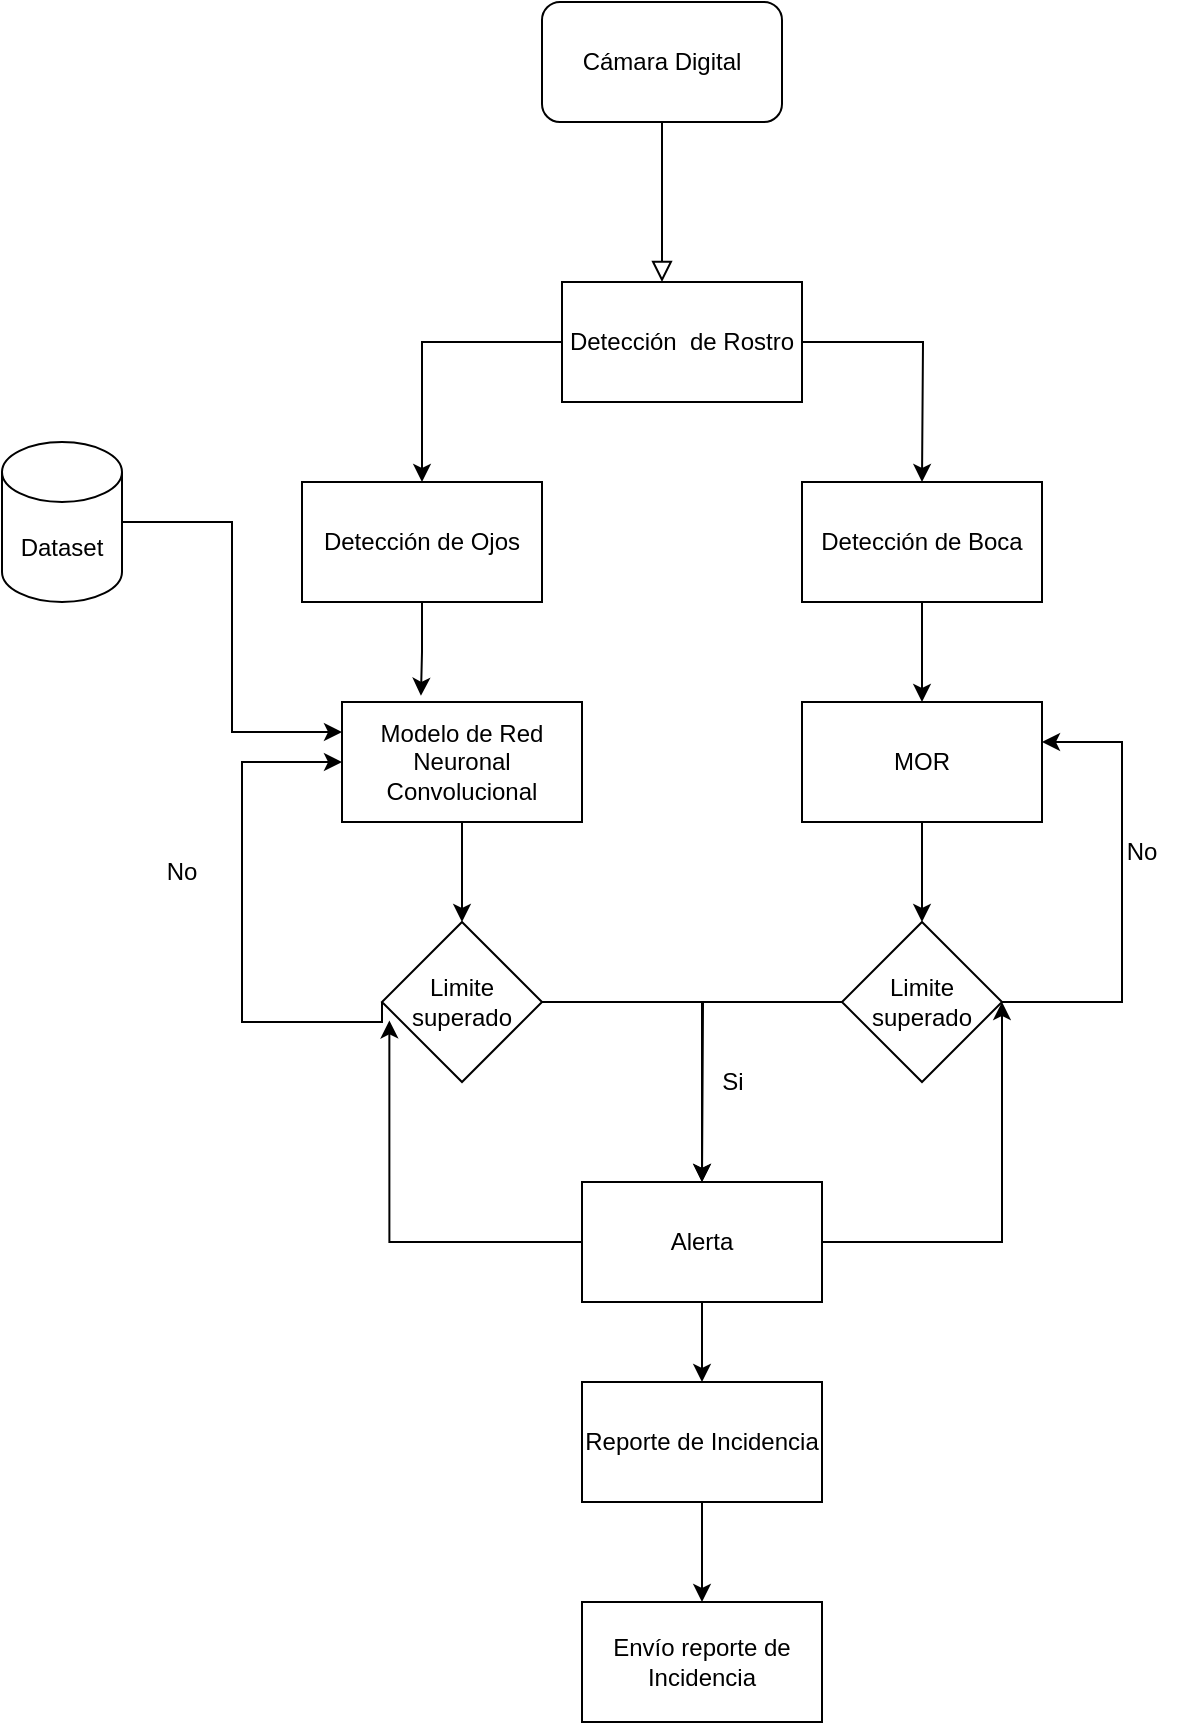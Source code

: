 <mxfile version="20.6.2" type="device"><diagram id="C5RBs43oDa-KdzZeNtuy" name="Page-1"><mxGraphModel dx="1089" dy="698" grid="1" gridSize="10" guides="1" tooltips="1" connect="1" arrows="1" fold="1" page="1" pageScale="1" pageWidth="827" pageHeight="1169" math="0" shadow="0"><root><mxCell id="WIyWlLk6GJQsqaUBKTNV-0"/><mxCell id="WIyWlLk6GJQsqaUBKTNV-1" parent="WIyWlLk6GJQsqaUBKTNV-0"/><mxCell id="WIyWlLk6GJQsqaUBKTNV-2" value="" style="rounded=0;html=1;jettySize=auto;orthogonalLoop=1;fontSize=11;endArrow=block;endFill=0;endSize=8;strokeWidth=1;shadow=0;labelBackgroundColor=none;edgeStyle=orthogonalEdgeStyle;" parent="WIyWlLk6GJQsqaUBKTNV-1" edge="1"><mxGeometry relative="1" as="geometry"><mxPoint x="490" y="120" as="sourcePoint"/><mxPoint x="490" y="200" as="targetPoint"/><Array as="points"><mxPoint x="490" y="170"/><mxPoint x="490" y="170"/></Array></mxGeometry></mxCell><mxCell id="FGGiyZa4SwnbqXumvv_o-0" value="Cámara Digital" style="rounded=1;whiteSpace=wrap;html=1;" vertex="1" parent="WIyWlLk6GJQsqaUBKTNV-1"><mxGeometry x="430" y="60" width="120" height="60" as="geometry"/></mxCell><mxCell id="FGGiyZa4SwnbqXumvv_o-13" style="edgeStyle=orthogonalEdgeStyle;rounded=0;orthogonalLoop=1;jettySize=auto;html=1;" edge="1" parent="WIyWlLk6GJQsqaUBKTNV-1" source="FGGiyZa4SwnbqXumvv_o-1"><mxGeometry relative="1" as="geometry"><mxPoint x="620" y="300" as="targetPoint"/></mxGeometry></mxCell><mxCell id="FGGiyZa4SwnbqXumvv_o-14" style="edgeStyle=orthogonalEdgeStyle;rounded=0;orthogonalLoop=1;jettySize=auto;html=1;entryX=0.5;entryY=0;entryDx=0;entryDy=0;" edge="1" parent="WIyWlLk6GJQsqaUBKTNV-1" source="FGGiyZa4SwnbqXumvv_o-1" target="FGGiyZa4SwnbqXumvv_o-2"><mxGeometry relative="1" as="geometry"><mxPoint x="370" y="290" as="targetPoint"/><Array as="points"><mxPoint x="370" y="230"/></Array></mxGeometry></mxCell><mxCell id="FGGiyZa4SwnbqXumvv_o-1" value="Detección&amp;nbsp; de Rostro" style="rounded=0;whiteSpace=wrap;html=1;" vertex="1" parent="WIyWlLk6GJQsqaUBKTNV-1"><mxGeometry x="440" y="200" width="120" height="60" as="geometry"/></mxCell><mxCell id="FGGiyZa4SwnbqXumvv_o-17" style="edgeStyle=orthogonalEdgeStyle;rounded=0;orthogonalLoop=1;jettySize=auto;html=1;entryX=0.329;entryY=-0.052;entryDx=0;entryDy=0;entryPerimeter=0;" edge="1" parent="WIyWlLk6GJQsqaUBKTNV-1" source="FGGiyZa4SwnbqXumvv_o-2" target="FGGiyZa4SwnbqXumvv_o-5"><mxGeometry relative="1" as="geometry"/></mxCell><mxCell id="FGGiyZa4SwnbqXumvv_o-2" value="Detección de Ojos" style="rounded=0;whiteSpace=wrap;html=1;" vertex="1" parent="WIyWlLk6GJQsqaUBKTNV-1"><mxGeometry x="310" y="300" width="120" height="60" as="geometry"/></mxCell><mxCell id="FGGiyZa4SwnbqXumvv_o-16" style="edgeStyle=orthogonalEdgeStyle;rounded=0;orthogonalLoop=1;jettySize=auto;html=1;entryX=0.5;entryY=0;entryDx=0;entryDy=0;" edge="1" parent="WIyWlLk6GJQsqaUBKTNV-1" source="FGGiyZa4SwnbqXumvv_o-4" target="FGGiyZa4SwnbqXumvv_o-6"><mxGeometry relative="1" as="geometry"/></mxCell><mxCell id="FGGiyZa4SwnbqXumvv_o-4" value="Detección de Boca" style="rounded=0;whiteSpace=wrap;html=1;" vertex="1" parent="WIyWlLk6GJQsqaUBKTNV-1"><mxGeometry x="560" y="300" width="120" height="60" as="geometry"/></mxCell><mxCell id="FGGiyZa4SwnbqXumvv_o-19" style="edgeStyle=orthogonalEdgeStyle;rounded=0;orthogonalLoop=1;jettySize=auto;html=1;entryX=0.5;entryY=0;entryDx=0;entryDy=0;" edge="1" parent="WIyWlLk6GJQsqaUBKTNV-1" source="FGGiyZa4SwnbqXumvv_o-5" target="FGGiyZa4SwnbqXumvv_o-8"><mxGeometry relative="1" as="geometry"/></mxCell><mxCell id="FGGiyZa4SwnbqXumvv_o-5" value="Modelo de Red Neuronal Convolucional" style="rounded=0;whiteSpace=wrap;html=1;" vertex="1" parent="WIyWlLk6GJQsqaUBKTNV-1"><mxGeometry x="330" y="410" width="120" height="60" as="geometry"/></mxCell><mxCell id="FGGiyZa4SwnbqXumvv_o-18" style="edgeStyle=orthogonalEdgeStyle;rounded=0;orthogonalLoop=1;jettySize=auto;html=1;entryX=0.5;entryY=0;entryDx=0;entryDy=0;" edge="1" parent="WIyWlLk6GJQsqaUBKTNV-1" source="FGGiyZa4SwnbqXumvv_o-6" target="FGGiyZa4SwnbqXumvv_o-7"><mxGeometry relative="1" as="geometry"/></mxCell><mxCell id="FGGiyZa4SwnbqXumvv_o-6" value="MOR" style="rounded=0;whiteSpace=wrap;html=1;" vertex="1" parent="WIyWlLk6GJQsqaUBKTNV-1"><mxGeometry x="560" y="410" width="120" height="60" as="geometry"/></mxCell><mxCell id="FGGiyZa4SwnbqXumvv_o-20" style="edgeStyle=orthogonalEdgeStyle;rounded=0;orthogonalLoop=1;jettySize=auto;html=1;" edge="1" parent="WIyWlLk6GJQsqaUBKTNV-1" source="FGGiyZa4SwnbqXumvv_o-7" target="FGGiyZa4SwnbqXumvv_o-10"><mxGeometry relative="1" as="geometry"/></mxCell><mxCell id="FGGiyZa4SwnbqXumvv_o-26" style="edgeStyle=orthogonalEdgeStyle;rounded=0;orthogonalLoop=1;jettySize=auto;html=1;entryX=1;entryY=0.333;entryDx=0;entryDy=0;entryPerimeter=0;" edge="1" parent="WIyWlLk6GJQsqaUBKTNV-1" source="FGGiyZa4SwnbqXumvv_o-7" target="FGGiyZa4SwnbqXumvv_o-6"><mxGeometry relative="1" as="geometry"><mxPoint x="690" y="430" as="targetPoint"/><Array as="points"><mxPoint x="720" y="560"/><mxPoint x="720" y="430"/></Array></mxGeometry></mxCell><mxCell id="FGGiyZa4SwnbqXumvv_o-7" value="Limite superado" style="rhombus;whiteSpace=wrap;html=1;" vertex="1" parent="WIyWlLk6GJQsqaUBKTNV-1"><mxGeometry x="580" y="520" width="80" height="80" as="geometry"/></mxCell><mxCell id="FGGiyZa4SwnbqXumvv_o-21" style="edgeStyle=orthogonalEdgeStyle;rounded=0;orthogonalLoop=1;jettySize=auto;html=1;" edge="1" parent="WIyWlLk6GJQsqaUBKTNV-1" source="FGGiyZa4SwnbqXumvv_o-8"><mxGeometry relative="1" as="geometry"><mxPoint x="510" y="650" as="targetPoint"/></mxGeometry></mxCell><mxCell id="FGGiyZa4SwnbqXumvv_o-30" style="edgeStyle=orthogonalEdgeStyle;rounded=0;orthogonalLoop=1;jettySize=auto;html=1;entryX=0;entryY=0.5;entryDx=0;entryDy=0;exitX=0;exitY=0.5;exitDx=0;exitDy=0;" edge="1" parent="WIyWlLk6GJQsqaUBKTNV-1" source="FGGiyZa4SwnbqXumvv_o-8" target="FGGiyZa4SwnbqXumvv_o-5"><mxGeometry relative="1" as="geometry"><mxPoint x="220" y="430" as="targetPoint"/><Array as="points"><mxPoint x="350" y="570"/><mxPoint x="280" y="570"/><mxPoint x="280" y="440"/></Array></mxGeometry></mxCell><mxCell id="FGGiyZa4SwnbqXumvv_o-8" value="Limite superado" style="rhombus;whiteSpace=wrap;html=1;" vertex="1" parent="WIyWlLk6GJQsqaUBKTNV-1"><mxGeometry x="350" y="520" width="80" height="80" as="geometry"/></mxCell><mxCell id="FGGiyZa4SwnbqXumvv_o-37" style="edgeStyle=orthogonalEdgeStyle;rounded=0;orthogonalLoop=1;jettySize=auto;html=1;entryX=0;entryY=0.25;entryDx=0;entryDy=0;" edge="1" parent="WIyWlLk6GJQsqaUBKTNV-1" source="FGGiyZa4SwnbqXumvv_o-9" target="FGGiyZa4SwnbqXumvv_o-5"><mxGeometry relative="1" as="geometry"/></mxCell><mxCell id="FGGiyZa4SwnbqXumvv_o-9" value="Dataset" style="shape=cylinder3;whiteSpace=wrap;html=1;boundedLbl=1;backgroundOutline=1;size=15;" vertex="1" parent="WIyWlLk6GJQsqaUBKTNV-1"><mxGeometry x="160" y="280" width="60" height="80" as="geometry"/></mxCell><mxCell id="FGGiyZa4SwnbqXumvv_o-32" style="edgeStyle=orthogonalEdgeStyle;rounded=0;orthogonalLoop=1;jettySize=auto;html=1;entryX=1;entryY=0.5;entryDx=0;entryDy=0;" edge="1" parent="WIyWlLk6GJQsqaUBKTNV-1" source="FGGiyZa4SwnbqXumvv_o-10" target="FGGiyZa4SwnbqXumvv_o-7"><mxGeometry relative="1" as="geometry"><mxPoint x="670" y="570" as="targetPoint"/><Array as="points"><mxPoint x="660" y="680"/></Array></mxGeometry></mxCell><mxCell id="FGGiyZa4SwnbqXumvv_o-34" style="edgeStyle=orthogonalEdgeStyle;rounded=0;orthogonalLoop=1;jettySize=auto;html=1;entryX=0.046;entryY=0.615;entryDx=0;entryDy=0;entryPerimeter=0;" edge="1" parent="WIyWlLk6GJQsqaUBKTNV-1" source="FGGiyZa4SwnbqXumvv_o-10" target="FGGiyZa4SwnbqXumvv_o-8"><mxGeometry relative="1" as="geometry"/></mxCell><mxCell id="FGGiyZa4SwnbqXumvv_o-35" style="edgeStyle=orthogonalEdgeStyle;rounded=0;orthogonalLoop=1;jettySize=auto;html=1;entryX=0.5;entryY=0;entryDx=0;entryDy=0;" edge="1" parent="WIyWlLk6GJQsqaUBKTNV-1" source="FGGiyZa4SwnbqXumvv_o-10" target="FGGiyZa4SwnbqXumvv_o-11"><mxGeometry relative="1" as="geometry"/></mxCell><mxCell id="FGGiyZa4SwnbqXumvv_o-10" value="Alerta" style="rounded=0;whiteSpace=wrap;html=1;" vertex="1" parent="WIyWlLk6GJQsqaUBKTNV-1"><mxGeometry x="450" y="650" width="120" height="60" as="geometry"/></mxCell><mxCell id="FGGiyZa4SwnbqXumvv_o-36" style="edgeStyle=orthogonalEdgeStyle;rounded=0;orthogonalLoop=1;jettySize=auto;html=1;entryX=0.5;entryY=0;entryDx=0;entryDy=0;" edge="1" parent="WIyWlLk6GJQsqaUBKTNV-1" source="FGGiyZa4SwnbqXumvv_o-11" target="FGGiyZa4SwnbqXumvv_o-12"><mxGeometry relative="1" as="geometry"/></mxCell><mxCell id="FGGiyZa4SwnbqXumvv_o-11" value="Reporte de Incidencia" style="rounded=0;whiteSpace=wrap;html=1;" vertex="1" parent="WIyWlLk6GJQsqaUBKTNV-1"><mxGeometry x="450" y="750" width="120" height="60" as="geometry"/></mxCell><mxCell id="FGGiyZa4SwnbqXumvv_o-12" value="Envío reporte de Incidencia" style="rounded=0;whiteSpace=wrap;html=1;" vertex="1" parent="WIyWlLk6GJQsqaUBKTNV-1"><mxGeometry x="450" y="860" width="120" height="60" as="geometry"/></mxCell><mxCell id="FGGiyZa4SwnbqXumvv_o-24" value="Si" style="text;html=1;align=center;verticalAlign=middle;resizable=0;points=[];autosize=1;strokeColor=none;fillColor=none;" vertex="1" parent="WIyWlLk6GJQsqaUBKTNV-1"><mxGeometry x="510" y="585" width="30" height="30" as="geometry"/></mxCell><mxCell id="FGGiyZa4SwnbqXumvv_o-29" value="No" style="text;html=1;strokeColor=none;fillColor=none;align=center;verticalAlign=middle;whiteSpace=wrap;rounded=0;" vertex="1" parent="WIyWlLk6GJQsqaUBKTNV-1"><mxGeometry x="700" y="470" width="60" height="30" as="geometry"/></mxCell><mxCell id="FGGiyZa4SwnbqXumvv_o-31" value="No" style="text;html=1;strokeColor=none;fillColor=none;align=center;verticalAlign=middle;whiteSpace=wrap;rounded=0;" vertex="1" parent="WIyWlLk6GJQsqaUBKTNV-1"><mxGeometry x="220" y="480" width="60" height="30" as="geometry"/></mxCell></root></mxGraphModel></diagram></mxfile>